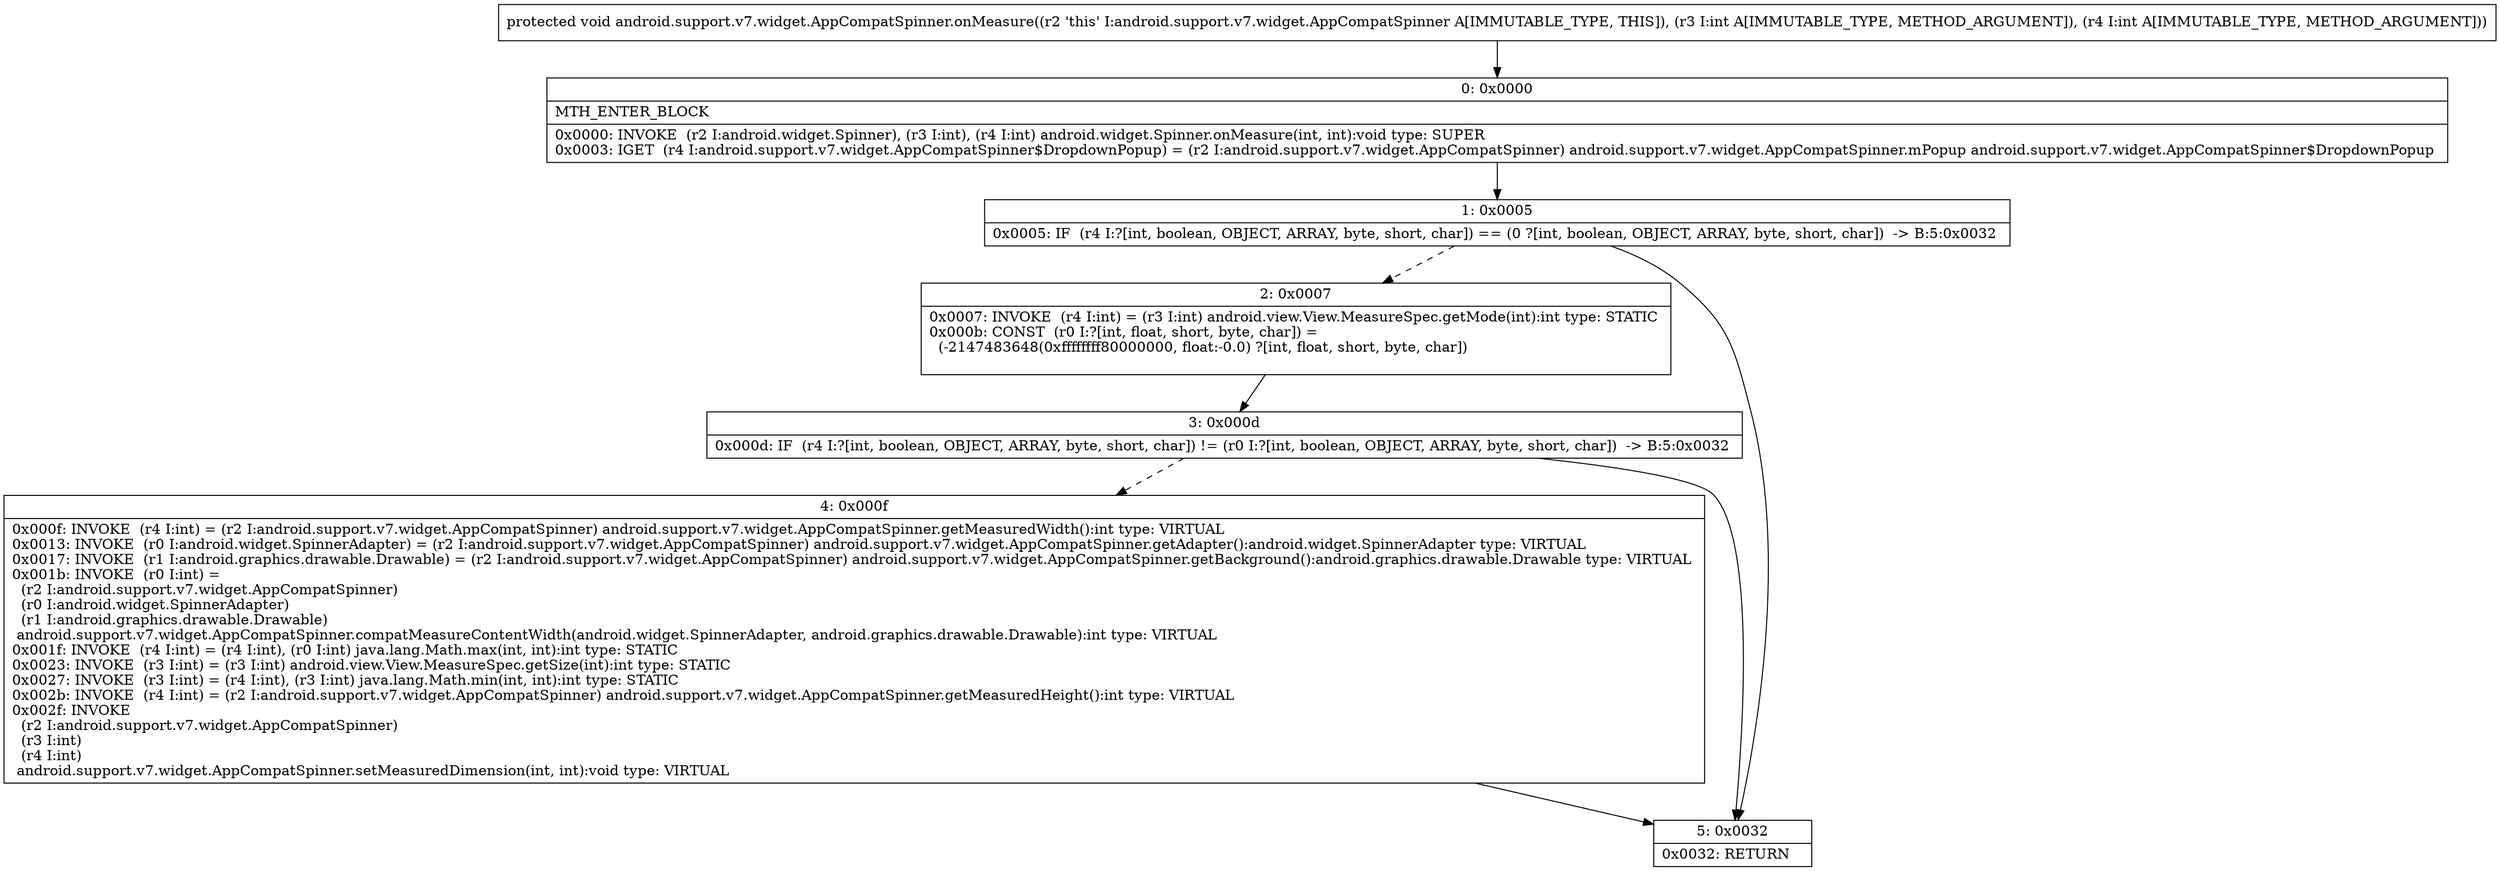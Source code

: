 digraph "CFG forandroid.support.v7.widget.AppCompatSpinner.onMeasure(II)V" {
Node_0 [shape=record,label="{0\:\ 0x0000|MTH_ENTER_BLOCK\l|0x0000: INVOKE  (r2 I:android.widget.Spinner), (r3 I:int), (r4 I:int) android.widget.Spinner.onMeasure(int, int):void type: SUPER \l0x0003: IGET  (r4 I:android.support.v7.widget.AppCompatSpinner$DropdownPopup) = (r2 I:android.support.v7.widget.AppCompatSpinner) android.support.v7.widget.AppCompatSpinner.mPopup android.support.v7.widget.AppCompatSpinner$DropdownPopup \l}"];
Node_1 [shape=record,label="{1\:\ 0x0005|0x0005: IF  (r4 I:?[int, boolean, OBJECT, ARRAY, byte, short, char]) == (0 ?[int, boolean, OBJECT, ARRAY, byte, short, char])  \-\> B:5:0x0032 \l}"];
Node_2 [shape=record,label="{2\:\ 0x0007|0x0007: INVOKE  (r4 I:int) = (r3 I:int) android.view.View.MeasureSpec.getMode(int):int type: STATIC \l0x000b: CONST  (r0 I:?[int, float, short, byte, char]) = \l  (\-2147483648(0xffffffff80000000, float:\-0.0) ?[int, float, short, byte, char])\l \l}"];
Node_3 [shape=record,label="{3\:\ 0x000d|0x000d: IF  (r4 I:?[int, boolean, OBJECT, ARRAY, byte, short, char]) != (r0 I:?[int, boolean, OBJECT, ARRAY, byte, short, char])  \-\> B:5:0x0032 \l}"];
Node_4 [shape=record,label="{4\:\ 0x000f|0x000f: INVOKE  (r4 I:int) = (r2 I:android.support.v7.widget.AppCompatSpinner) android.support.v7.widget.AppCompatSpinner.getMeasuredWidth():int type: VIRTUAL \l0x0013: INVOKE  (r0 I:android.widget.SpinnerAdapter) = (r2 I:android.support.v7.widget.AppCompatSpinner) android.support.v7.widget.AppCompatSpinner.getAdapter():android.widget.SpinnerAdapter type: VIRTUAL \l0x0017: INVOKE  (r1 I:android.graphics.drawable.Drawable) = (r2 I:android.support.v7.widget.AppCompatSpinner) android.support.v7.widget.AppCompatSpinner.getBackground():android.graphics.drawable.Drawable type: VIRTUAL \l0x001b: INVOKE  (r0 I:int) = \l  (r2 I:android.support.v7.widget.AppCompatSpinner)\l  (r0 I:android.widget.SpinnerAdapter)\l  (r1 I:android.graphics.drawable.Drawable)\l android.support.v7.widget.AppCompatSpinner.compatMeasureContentWidth(android.widget.SpinnerAdapter, android.graphics.drawable.Drawable):int type: VIRTUAL \l0x001f: INVOKE  (r4 I:int) = (r4 I:int), (r0 I:int) java.lang.Math.max(int, int):int type: STATIC \l0x0023: INVOKE  (r3 I:int) = (r3 I:int) android.view.View.MeasureSpec.getSize(int):int type: STATIC \l0x0027: INVOKE  (r3 I:int) = (r4 I:int), (r3 I:int) java.lang.Math.min(int, int):int type: STATIC \l0x002b: INVOKE  (r4 I:int) = (r2 I:android.support.v7.widget.AppCompatSpinner) android.support.v7.widget.AppCompatSpinner.getMeasuredHeight():int type: VIRTUAL \l0x002f: INVOKE  \l  (r2 I:android.support.v7.widget.AppCompatSpinner)\l  (r3 I:int)\l  (r4 I:int)\l android.support.v7.widget.AppCompatSpinner.setMeasuredDimension(int, int):void type: VIRTUAL \l}"];
Node_5 [shape=record,label="{5\:\ 0x0032|0x0032: RETURN   \l}"];
MethodNode[shape=record,label="{protected void android.support.v7.widget.AppCompatSpinner.onMeasure((r2 'this' I:android.support.v7.widget.AppCompatSpinner A[IMMUTABLE_TYPE, THIS]), (r3 I:int A[IMMUTABLE_TYPE, METHOD_ARGUMENT]), (r4 I:int A[IMMUTABLE_TYPE, METHOD_ARGUMENT])) }"];
MethodNode -> Node_0;
Node_0 -> Node_1;
Node_1 -> Node_2[style=dashed];
Node_1 -> Node_5;
Node_2 -> Node_3;
Node_3 -> Node_4[style=dashed];
Node_3 -> Node_5;
Node_4 -> Node_5;
}

